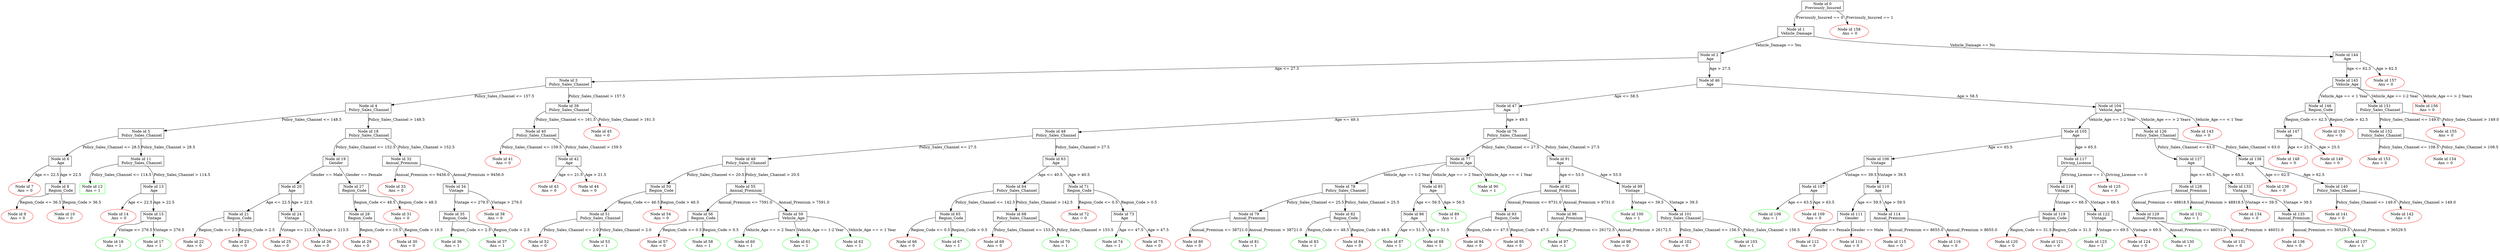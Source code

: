 digraph "Decision Tree" {
	rankdir=TD
	node [shape=rectangle]
	"Node id 0
 Previously_Insured" -> "Node id 1
 Vehicle_Damage" [label="Previously_Insured == 0"]
	"Node id 0
 Previously_Insured" -> "Node id 158
 Ans = 0" [label="Previously_Insured == 1"]
	"Node id 1
 Vehicle_Damage" -> "Node id 2
 Age" [label="Vehicle_Damage == Yes"]
	"Node id 1
 Vehicle_Damage" -> "Node id 144
 Age" [label="Vehicle_Damage == No"]
	"Node id 158
 Ans = 0" [shape=oval]
	"Node id 158
 Ans = 0" [color=Red]
	"Node id 2
 Age" -> "Node id 3
 Policy_Sales_Channel" [label="Age <= 27.5"]
	"Node id 2
 Age" -> "Node id 46
 Age" [label="Age > 27.5"]
	"Node id 144
 Age" -> "Node id 145
 Vehicle_Age" [label="Age <= 62.5"]
	"Node id 144
 Age" -> "Node id 157
 Ans = 0" [label="Age > 62.5"]
	"Node id 3
 Policy_Sales_Channel" -> "Node id 4
 Policy_Sales_Channel" [label="Policy_Sales_Channel <= 157.5"]
	"Node id 3
 Policy_Sales_Channel" -> "Node id 39
 Policy_Sales_Channel" [label="Policy_Sales_Channel > 157.5"]
	"Node id 46
 Age" -> "Node id 47
 Age" [label="Age <= 58.5"]
	"Node id 46
 Age" -> "Node id 104
 Vehicle_Age" [label="Age > 58.5"]
	"Node id 145
 Vehicle_Age" -> "Node id 146
 Region_Code" [label="Vehicle_Age == < 1 Year"]
	"Node id 145
 Vehicle_Age" -> "Node id 151
 Policy_Sales_Channel" [label="Vehicle_Age == 1-2 Year"]
	"Node id 145
 Vehicle_Age" -> "Node id 156
 Ans = 0" [label="Vehicle_Age == > 2 Years"]
	"Node id 157
 Ans = 0" [shape=oval]
	"Node id 157
 Ans = 0" [color=Red]
	"Node id 4
 Policy_Sales_Channel" -> "Node id 5
 Policy_Sales_Channel" [label="Policy_Sales_Channel <= 148.5"]
	"Node id 4
 Policy_Sales_Channel" -> "Node id 18
 Policy_Sales_Channel" [label="Policy_Sales_Channel > 148.5"]
	"Node id 39
 Policy_Sales_Channel" -> "Node id 40
 Policy_Sales_Channel" [label="Policy_Sales_Channel <= 161.5"]
	"Node id 39
 Policy_Sales_Channel" -> "Node id 45
 Ans = 0" [label="Policy_Sales_Channel > 161.5"]
	"Node id 47
 Age" -> "Node id 48
 Policy_Sales_Channel" [label="Age <= 49.5"]
	"Node id 47
 Age" -> "Node id 76
 Policy_Sales_Channel" [label="Age > 49.5"]
	"Node id 104
 Vehicle_Age" -> "Node id 105
 Age" [label="Vehicle_Age == 1-2 Year"]
	"Node id 104
 Vehicle_Age" -> "Node id 126
 Policy_Sales_Channel" [label="Vehicle_Age == > 2 Years"]
	"Node id 104
 Vehicle_Age" -> "Node id 143
 Ans = 0" [label="Vehicle_Age == < 1 Year"]
	"Node id 146
 Region_Code" -> "Node id 147
 Age" [label="Region_Code <= 42.5"]
	"Node id 146
 Region_Code" -> "Node id 150
 Ans = 0" [label="Region_Code > 42.5"]
	"Node id 151
 Policy_Sales_Channel" -> "Node id 152
 Policy_Sales_Channel" [label="Policy_Sales_Channel <= 149.0"]
	"Node id 151
 Policy_Sales_Channel" -> "Node id 155
 Ans = 0" [label="Policy_Sales_Channel > 149.0"]
	"Node id 156
 Ans = 0" [color=Red]
	"Node id 5
 Policy_Sales_Channel" -> "Node id 6
 Age" [label="Policy_Sales_Channel <= 28.5"]
	"Node id 5
 Policy_Sales_Channel" -> "Node id 11
 Policy_Sales_Channel" [label="Policy_Sales_Channel > 28.5"]
	"Node id 18
 Policy_Sales_Channel" -> "Node id 19
 Gender" [label="Policy_Sales_Channel <= 152.5"]
	"Node id 18
 Policy_Sales_Channel" -> "Node id 32
 Annual_Premium" [label="Policy_Sales_Channel > 152.5"]
	"Node id 40
 Policy_Sales_Channel" -> "Node id 41
 Ans = 0" [label="Policy_Sales_Channel <= 159.5"]
	"Node id 40
 Policy_Sales_Channel" -> "Node id 42
 Age" [label="Policy_Sales_Channel > 159.5"]
	"Node id 45
 Ans = 0" [shape=oval]
	"Node id 45
 Ans = 0" [color=Red]
	"Node id 48
 Policy_Sales_Channel" -> "Node id 49
 Policy_Sales_Channel" [label="Policy_Sales_Channel <= 27.5"]
	"Node id 48
 Policy_Sales_Channel" -> "Node id 63
 Age" [label="Policy_Sales_Channel > 27.5"]
	"Node id 76
 Policy_Sales_Channel" -> "Node id 77
 Vehicle_Age" [label="Policy_Sales_Channel <= 27.5"]
	"Node id 76
 Policy_Sales_Channel" -> "Node id 91
 Age" [label="Policy_Sales_Channel > 27.5"]
	"Node id 105
 Age" -> "Node id 106
 Vintage" [label="Age <= 65.5"]
	"Node id 105
 Age" -> "Node id 117
 Driving_License" [label="Age > 65.5"]
	"Node id 126
 Policy_Sales_Channel" -> "Node id 127
 Age" [label="Policy_Sales_Channel <= 63.0"]
	"Node id 126
 Policy_Sales_Channel" -> "Node id 138
 Age" [label="Policy_Sales_Channel > 63.0"]
	"Node id 143
 Ans = 0" [shape=oval]
	"Node id 143
 Ans = 0" [color=Red]
	"Node id 147
 Age" -> "Node id 148
 Ans = 0" [label="Age <= 25.5"]
	"Node id 147
 Age" -> "Node id 149
 Ans = 0" [label="Age > 25.5"]
	"Node id 150
 Ans = 0" [shape=oval]
	"Node id 150
 Ans = 0" [color=Red]
	"Node id 152
 Policy_Sales_Channel" -> "Node id 153
 Ans = 0" [label="Policy_Sales_Channel <= 108.5"]
	"Node id 152
 Policy_Sales_Channel" -> "Node id 154
 Ans = 0" [label="Policy_Sales_Channel > 108.5"]
	"Node id 155
 Ans = 0" [shape=oval]
	"Node id 155
 Ans = 0" [color=Red]
	"Node id 6
 Age" -> "Node id 7
 Ans = 0" [label="Age <= 22.5"]
	"Node id 6
 Age" -> "Node id 8
 Region_Code" [label="Age > 22.5"]
	"Node id 11
 Policy_Sales_Channel" -> "Node id 12
 Ans = 1" [label="Policy_Sales_Channel <= 114.5"]
	"Node id 11
 Policy_Sales_Channel" -> "Node id 13
 Age" [label="Policy_Sales_Channel > 114.5"]
	"Node id 19
 Gender" -> "Node id 20
 Age" [label="Gender == Male"]
	"Node id 19
 Gender" -> "Node id 27
 Region_Code" [label="Gender == Female"]
	"Node id 32
 Annual_Premium" -> "Node id 33
 Ans = 0" [label="Annual_Premium <= 9456.0"]
	"Node id 32
 Annual_Premium" -> "Node id 34
 Vintage" [label="Annual_Premium > 9456.0"]
	"Node id 41
 Ans = 0" [shape=oval]
	"Node id 41
 Ans = 0" [color=Red]
	"Node id 42
 Age" -> "Node id 43
 Ans = 0" [label="Age <= 21.5"]
	"Node id 42
 Age" -> "Node id 44
 Ans = 0" [label="Age > 21.5"]
	"Node id 49
 Policy_Sales_Channel" -> "Node id 50
 Region_Code" [label="Policy_Sales_Channel <= 20.5"]
	"Node id 49
 Policy_Sales_Channel" -> "Node id 55
 Annual_Premium" [label="Policy_Sales_Channel > 20.5"]
	"Node id 63
 Age" -> "Node id 64
 Policy_Sales_Channel" [label="Age <= 40.5"]
	"Node id 63
 Age" -> "Node id 71
 Region_Code" [label="Age > 40.5"]
	"Node id 77
 Vehicle_Age" -> "Node id 78
 Policy_Sales_Channel" [label="Vehicle_Age == 1-2 Year"]
	"Node id 77
 Vehicle_Age" -> "Node id 85
 Age" [label="Vehicle_Age == > 2 Years"]
	"Node id 77
 Vehicle_Age" -> "Node id 90
 Ans = 1" [label="Vehicle_Age == < 1 Year"]
	"Node id 91
 Age" -> "Node id 92
 Annual_Premium" [label="Age <= 53.5"]
	"Node id 91
 Age" -> "Node id 99
 Vintage" [label="Age > 53.5"]
	"Node id 106
 Vintage" -> "Node id 107
 Age" [label="Vintage <= 39.5"]
	"Node id 106
 Vintage" -> "Node id 110
 Age" [label="Vintage > 39.5"]
	"Node id 117
 Driving_License" -> "Node id 118
 Vintage" [label="Driving_License == 1"]
	"Node id 117
 Driving_License" -> "Node id 125
 Ans = 0" [label="Driving_License == 0"]
	"Node id 127
 Age" -> "Node id 128
 Annual_Premium" [label="Age <= 65.5"]
	"Node id 127
 Age" -> "Node id 133
 Vintage" [label="Age > 65.5"]
	"Node id 138
 Age" -> "Node id 139
 Ans = 0" [label="Age <= 62.5"]
	"Node id 138
 Age" -> "Node id 140
 Policy_Sales_Channel" [label="Age > 62.5"]
	"Node id 148
 Ans = 0" [shape=oval]
	"Node id 148
 Ans = 0" [color=Red]
	"Node id 149
 Ans = 0" [shape=oval]
	"Node id 149
 Ans = 0" [color=Red]
	"Node id 153
 Ans = 0" [shape=oval]
	"Node id 153
 Ans = 0" [color=Red]
	"Node id 154
 Ans = 0" [shape=oval]
	"Node id 154
 Ans = 0" [color=Red]
	"Node id 7
 Ans = 0" [shape=oval]
	"Node id 7
 Ans = 0" [color=Red]
	"Node id 8
 Region_Code" -> "Node id 9
 Ans = 0" [label="Region_Code <= 36.5"]
	"Node id 8
 Region_Code" -> "Node id 10
 Ans = 0" [label="Region_Code > 36.5"]
	"Node id 12
 Ans = 1" [color=Green]
	"Node id 13
 Age" -> "Node id 14
 Ans = 0" [label="Age <= 22.5"]
	"Node id 13
 Age" -> "Node id 15
 Vintage" [label="Age > 22.5"]
	"Node id 20
 Age" -> "Node id 21
 Region_Code" [label="Age <= 22.5"]
	"Node id 20
 Age" -> "Node id 24
 Vintage" [label="Age > 22.5"]
	"Node id 27
 Region_Code" -> "Node id 28
 Region_Code" [label="Region_Code <= 48.5"]
	"Node id 27
 Region_Code" -> "Node id 31
 Ans = 0" [label="Region_Code > 48.5"]
	"Node id 33
 Ans = 0" [shape=oval]
	"Node id 33
 Ans = 0" [color=Red]
	"Node id 34
 Vintage" -> "Node id 35
 Region_Code" [label="Vintage <= 279.5"]
	"Node id 34
 Vintage" -> "Node id 38
 Ans = 0" [label="Vintage > 279.5"]
	"Node id 43
 Ans = 0" [shape=oval]
	"Node id 43
 Ans = 0" [color=Red]
	"Node id 44
 Ans = 0" [shape=oval]
	"Node id 44
 Ans = 0" [color=Red]
	"Node id 50
 Region_Code" -> "Node id 51
 Policy_Sales_Channel" [label="Region_Code <= 46.5"]
	"Node id 50
 Region_Code" -> "Node id 54
 Ans = 0" [label="Region_Code > 46.5"]
	"Node id 55
 Annual_Premium" -> "Node id 56
 Region_Code" [label="Annual_Premium <= 7591.0"]
	"Node id 55
 Annual_Premium" -> "Node id 59
 Vehicle_Age" [label="Annual_Premium > 7591.0"]
	"Node id 64
 Policy_Sales_Channel" -> "Node id 65
 Region_Code" [label="Policy_Sales_Channel <= 142.5"]
	"Node id 64
 Policy_Sales_Channel" -> "Node id 68
 Policy_Sales_Channel" [label="Policy_Sales_Channel > 142.5"]
	"Node id 71
 Region_Code" -> "Node id 72
 Ans = 0" [label="Region_Code <= 0.5"]
	"Node id 71
 Region_Code" -> "Node id 73
 Age" [label="Region_Code > 0.5"]
	"Node id 78
 Policy_Sales_Channel" -> "Node id 79
 Annual_Premium" [label="Policy_Sales_Channel <= 25.5"]
	"Node id 78
 Policy_Sales_Channel" -> "Node id 82
 Region_Code" [label="Policy_Sales_Channel > 25.5"]
	"Node id 85
 Age" -> "Node id 86
 Age" [label="Age <= 56.5"]
	"Node id 85
 Age" -> "Node id 89
 Ans = 1" [label="Age > 56.5"]
	"Node id 90
 Ans = 1" [shape=oval]
	"Node id 90
 Ans = 1" [color=Green]
	"Node id 92
 Annual_Premium" -> "Node id 93
 Region_Code" [label="Annual_Premium <= 9731.0"]
	"Node id 92
 Annual_Premium" -> "Node id 96
 Annual_Premium" [label="Annual_Premium > 9731.0"]
	"Node id 99
 Vintage" -> "Node id 100
 Ans = 1" [label="Vintage <= 39.5"]
	"Node id 99
 Vintage" -> "Node id 101
 Policy_Sales_Channel" [label="Vintage > 39.5"]
	"Node id 107
 Age" -> "Node id 108
 Ans = 1" [label="Age <= 63.5"]
	"Node id 107
 Age" -> "Node id 109
 Ans = 0" [label="Age > 63.5"]
	"Node id 110
 Age" -> "Node id 111
 Gender" [label="Age <= 59.5"]
	"Node id 110
 Age" -> "Node id 114
 Annual_Premium" [label="Age > 59.5"]
	"Node id 118
 Vintage" -> "Node id 119
 Region_Code" [label="Vintage <= 68.5"]
	"Node id 118
 Vintage" -> "Node id 122
 Vintage" [label="Vintage > 68.5"]
	"Node id 125
 Ans = 0" [shape=oval]
	"Node id 125
 Ans = 0" [color=Red]
	"Node id 128
 Annual_Premium" -> "Node id 129
 Annual_Premium" [label="Annual_Premium <= 48818.5"]
	"Node id 128
 Annual_Premium" -> "Node id 132
 Ans = 1" [label="Annual_Premium > 48818.5"]
	"Node id 133
 Vintage" -> "Node id 134
 Ans = 0" [label="Vintage <= 39.5"]
	"Node id 133
 Vintage" -> "Node id 135
 Annual_Premium" [label="Vintage > 39.5"]
	"Node id 139
 Ans = 0" [shape=oval]
	"Node id 139
 Ans = 0" [color=Red]
	"Node id 140
 Policy_Sales_Channel" -> "Node id 141
 Ans = 0" [label="Policy_Sales_Channel <= 149.0"]
	"Node id 140
 Policy_Sales_Channel" -> "Node id 142
 Ans = 0" [label="Policy_Sales_Channel > 149.0"]
	"Node id 9
 Ans = 0" [shape=oval]
	"Node id 9
 Ans = 0" [color=Red]
	"Node id 10
 Ans = 0" [shape=oval]
	"Node id 10
 Ans = 0" [color=Red]
	"Node id 14
 Ans = 0" [shape=oval]
	"Node id 14
 Ans = 0" [color=Red]
	"Node id 15
 Vintage" -> "Node id 16
 Ans = 1" [label="Vintage <= 276.5"]
	"Node id 15
 Vintage" -> "Node id 17
 Ans = 1" [label="Vintage > 276.5"]
	"Node id 21
 Region_Code" -> "Node id 22
 Ans = 0" [label="Region_Code <= 2.5"]
	"Node id 21
 Region_Code" -> "Node id 23
 Ans = 0" [label="Region_Code > 2.5"]
	"Node id 24
 Vintage" -> "Node id 25
 Ans = 0" [label="Vintage <= 213.5"]
	"Node id 24
 Vintage" -> "Node id 26
 Ans = 0" [label="Vintage > 213.5"]
	"Node id 28
 Region_Code" -> "Node id 29
 Ans = 0" [label="Region_Code <= 10.5"]
	"Node id 28
 Region_Code" -> "Node id 30
 Ans = 0" [label="Region_Code > 10.5"]
	"Node id 31
 Ans = 0" [shape=oval]
	"Node id 31
 Ans = 0" [color=Red]
	"Node id 35
 Region_Code" -> "Node id 36
 Ans = 1" [label="Region_Code <= 2.5"]
	"Node id 35
 Region_Code" -> "Node id 37
 Ans = 1" [label="Region_Code > 2.5"]
	"Node id 38
 Ans = 0" [shape=oval]
	"Node id 38
 Ans = 0" [color=Red]
	"Node id 51
 Policy_Sales_Channel" -> "Node id 52
 Ans = 0" [label="Policy_Sales_Channel <= 2.0"]
	"Node id 51
 Policy_Sales_Channel" -> "Node id 53
 Ans = 1" [label="Policy_Sales_Channel > 2.0"]
	"Node id 54
 Ans = 0" [shape=oval]
	"Node id 54
 Ans = 0" [color=Red]
	"Node id 56
 Region_Code" -> "Node id 57
 Ans = 0" [label="Region_Code <= 0.5"]
	"Node id 56
 Region_Code" -> "Node id 58
 Ans = 1" [label="Region_Code > 0.5"]
	"Node id 59
 Vehicle_Age" -> "Node id 60
 Ans = 1" [label="Vehicle_Age == > 2 Years"]
	"Node id 59
 Vehicle_Age" -> "Node id 61
 Ans = 1" [label="Vehicle_Age == 1-2 Year"]
	"Node id 59
 Vehicle_Age" -> "Node id 62
 Ans = 1" [label="Vehicle_Age == < 1 Year"]
	"Node id 65
 Region_Code" -> "Node id 66
 Ans = 0" [label="Region_Code <= 0.5"]
	"Node id 65
 Region_Code" -> "Node id 67
 Ans = 1" [label="Region_Code > 0.5"]
	"Node id 68
 Policy_Sales_Channel" -> "Node id 69
 Ans = 0" [label="Policy_Sales_Channel <= 153.5"]
	"Node id 68
 Policy_Sales_Channel" -> "Node id 70
 Ans = 1" [label="Policy_Sales_Channel > 153.5"]
	"Node id 72
 Ans = 0" [shape=oval]
	"Node id 72
 Ans = 0" [color=Red]
	"Node id 73
 Age" -> "Node id 74
 Ans = 1" [label="Age <= 47.5"]
	"Node id 73
 Age" -> "Node id 75
 Ans = 0" [label="Age > 47.5"]
	"Node id 79
 Annual_Premium" -> "Node id 80
 Ans = 0" [label="Annual_Premium <= 38721.0"]
	"Node id 79
 Annual_Premium" -> "Node id 81
 Ans = 1" [label="Annual_Premium > 38721.0"]
	"Node id 82
 Region_Code" -> "Node id 83
 Ans = 1" [label="Region_Code <= 48.5"]
	"Node id 82
 Region_Code" -> "Node id 84
 Ans = 0" [label="Region_Code > 48.5"]
	"Node id 86
 Age" -> "Node id 87
 Ans = 1" [label="Age <= 51.5"]
	"Node id 86
 Age" -> "Node id 88
 Ans = 1" [label="Age > 51.5"]
	"Node id 89
 Ans = 1" [shape=oval]
	"Node id 89
 Ans = 1" [color=Green]
	"Node id 93
 Region_Code" -> "Node id 94
 Ans = 0" [label="Region_Code <= 47.5"]
	"Node id 93
 Region_Code" -> "Node id 95
 Ans = 0" [label="Region_Code > 47.5"]
	"Node id 96
 Annual_Premium" -> "Node id 97
 Ans = 1" [label="Annual_Premium <= 26172.5"]
	"Node id 96
 Annual_Premium" -> "Node id 98
 Ans = 0" [label="Annual_Premium > 26172.5"]
	"Node id 100
 Ans = 1" [shape=oval]
	"Node id 100
 Ans = 1" [color=Green]
	"Node id 101
 Policy_Sales_Channel" -> "Node id 102
 Ans = 0" [label="Policy_Sales_Channel <= 156.5"]
	"Node id 101
 Policy_Sales_Channel" -> "Node id 103
 Ans = 1" [label="Policy_Sales_Channel > 156.5"]
	"Node id 108
 Ans = 1" [shape=oval]
	"Node id 108
 Ans = 1" [color=Green]
	"Node id 109
 Ans = 0" [shape=oval]
	"Node id 109
 Ans = 0" [color=Red]
	"Node id 111
 Gender" -> "Node id 112
 Ans = 0" [label="Gender == Female"]
	"Node id 111
 Gender" -> "Node id 113
 Ans = 0" [label="Gender == Male"]
	"Node id 114
 Annual_Premium" -> "Node id 115
 Ans = 0" [label="Annual_Premium <= 8655.0"]
	"Node id 114
 Annual_Premium" -> "Node id 116
 Ans = 0" [label="Annual_Premium > 8655.0"]
	"Node id 119
 Region_Code" -> "Node id 120
 Ans = 0" [label="Region_Code <= 31.5"]
	"Node id 119
 Region_Code" -> "Node id 121
 Ans = 0" [label="Region_Code > 31.5"]
	"Node id 122
 Vintage" -> "Node id 123
 Ans = 1" [label="Vintage <= 69.5"]
	"Node id 122
 Vintage" -> "Node id 124
 Ans = 0" [label="Vintage > 69.5"]
	"Node id 129
 Annual_Premium" -> "Node id 130
 Ans = 1" [label="Annual_Premium <= 46031.0"]
	"Node id 129
 Annual_Premium" -> "Node id 131
 Ans = 0" [label="Annual_Premium > 46031.0"]
	"Node id 132
 Ans = 1" [shape=oval]
	"Node id 132
 Ans = 1" [color=Green]
	"Node id 134
 Ans = 0" [shape=oval]
	"Node id 134
 Ans = 0" [color=Red]
	"Node id 135
 Annual_Premium" -> "Node id 136
 Ans = 0" [label="Annual_Premium <= 36529.5"]
	"Node id 135
 Annual_Premium" -> "Node id 137
 Ans = 1" [label="Annual_Premium > 36529.5"]
	"Node id 141
 Ans = 0" [shape=oval]
	"Node id 141
 Ans = 0" [color=Red]
	"Node id 142
 Ans = 0" [shape=oval]
	"Node id 142
 Ans = 0" [color=Red]
	"Node id 16
 Ans = 1" [shape=oval]
	"Node id 16
 Ans = 1" [color=Green]
	"Node id 17
 Ans = 1" [shape=oval]
	"Node id 17
 Ans = 1" [color=Green]
	"Node id 22
 Ans = 0" [shape=oval]
	"Node id 22
 Ans = 0" [color=Red]
	"Node id 23
 Ans = 0" [shape=oval]
	"Node id 23
 Ans = 0" [color=Red]
	"Node id 25
 Ans = 0" [shape=oval]
	"Node id 25
 Ans = 0" [color=Red]
	"Node id 26
 Ans = 0" [shape=oval]
	"Node id 26
 Ans = 0" [color=Red]
	"Node id 29
 Ans = 0" [shape=oval]
	"Node id 29
 Ans = 0" [color=Red]
	"Node id 30
 Ans = 0" [shape=oval]
	"Node id 30
 Ans = 0" [color=Red]
	"Node id 36
 Ans = 1" [shape=oval]
	"Node id 36
 Ans = 1" [color=Green]
	"Node id 37
 Ans = 1" [shape=oval]
	"Node id 37
 Ans = 1" [color=Green]
	"Node id 52
 Ans = 0" [shape=oval]
	"Node id 52
 Ans = 0" [color=Red]
	"Node id 53
 Ans = 1" [shape=oval]
	"Node id 53
 Ans = 1" [color=Green]
	"Node id 57
 Ans = 0" [shape=oval]
	"Node id 57
 Ans = 0" [color=Red]
	"Node id 58
 Ans = 1" [shape=oval]
	"Node id 58
 Ans = 1" [color=Green]
	"Node id 60
 Ans = 1" [shape=oval]
	"Node id 60
 Ans = 1" [color=Green]
	"Node id 61
 Ans = 1" [shape=oval]
	"Node id 61
 Ans = 1" [color=Green]
	"Node id 62
 Ans = 1" [shape=oval]
	"Node id 62
 Ans = 1" [color=Green]
	"Node id 66
 Ans = 0" [shape=oval]
	"Node id 66
 Ans = 0" [color=Red]
	"Node id 67
 Ans = 1" [shape=oval]
	"Node id 67
 Ans = 1" [color=Green]
	"Node id 69
 Ans = 0" [shape=oval]
	"Node id 69
 Ans = 0" [color=Red]
	"Node id 70
 Ans = 1" [shape=oval]
	"Node id 70
 Ans = 1" [color=Green]
	"Node id 74
 Ans = 1" [shape=oval]
	"Node id 74
 Ans = 1" [color=Green]
	"Node id 75
 Ans = 0" [shape=oval]
	"Node id 75
 Ans = 0" [color=Red]
	"Node id 80
 Ans = 0" [shape=oval]
	"Node id 80
 Ans = 0" [color=Red]
	"Node id 81
 Ans = 1" [shape=oval]
	"Node id 81
 Ans = 1" [color=Green]
	"Node id 83
 Ans = 1" [shape=oval]
	"Node id 83
 Ans = 1" [color=Green]
	"Node id 84
 Ans = 0" [shape=oval]
	"Node id 84
 Ans = 0" [color=Red]
	"Node id 87
 Ans = 1" [shape=oval]
	"Node id 87
 Ans = 1" [color=Green]
	"Node id 88
 Ans = 1" [shape=oval]
	"Node id 88
 Ans = 1" [color=Green]
	"Node id 94
 Ans = 0" [shape=oval]
	"Node id 94
 Ans = 0" [color=Red]
	"Node id 95
 Ans = 0" [shape=oval]
	"Node id 95
 Ans = 0" [color=Red]
	"Node id 97
 Ans = 1" [shape=oval]
	"Node id 97
 Ans = 1" [color=Green]
	"Node id 98
 Ans = 0" [shape=oval]
	"Node id 98
 Ans = 0" [color=Red]
	"Node id 102
 Ans = 0" [shape=oval]
	"Node id 102
 Ans = 0" [color=Red]
	"Node id 103
 Ans = 1" [shape=oval]
	"Node id 103
 Ans = 1" [color=Green]
	"Node id 112
 Ans = 0" [shape=oval]
	"Node id 112
 Ans = 0" [color=Red]
	"Node id 113
 Ans = 0" [shape=oval]
	"Node id 113
 Ans = 0" [color=Red]
	"Node id 115
 Ans = 0" [shape=oval]
	"Node id 115
 Ans = 0" [color=Red]
	"Node id 116
 Ans = 0" [shape=oval]
	"Node id 116
 Ans = 0" [color=Red]
	"Node id 120
 Ans = 0" [shape=oval]
	"Node id 120
 Ans = 0" [color=Red]
	"Node id 121
 Ans = 0" [shape=oval]
	"Node id 121
 Ans = 0" [color=Red]
	"Node id 123
 Ans = 1" [shape=oval]
	"Node id 123
 Ans = 1" [color=Green]
	"Node id 124
 Ans = 0" [shape=oval]
	"Node id 124
 Ans = 0" [color=Red]
	"Node id 130
 Ans = 1" [shape=oval]
	"Node id 130
 Ans = 1" [color=Green]
	"Node id 131
 Ans = 0" [shape=oval]
	"Node id 131
 Ans = 0" [color=Red]
	"Node id 136
 Ans = 0" [shape=oval]
	"Node id 136
 Ans = 0" [color=Red]
	"Node id 137
 Ans = 1" [shape=oval]
	"Node id 137
 Ans = 1" [color=Green]
}
